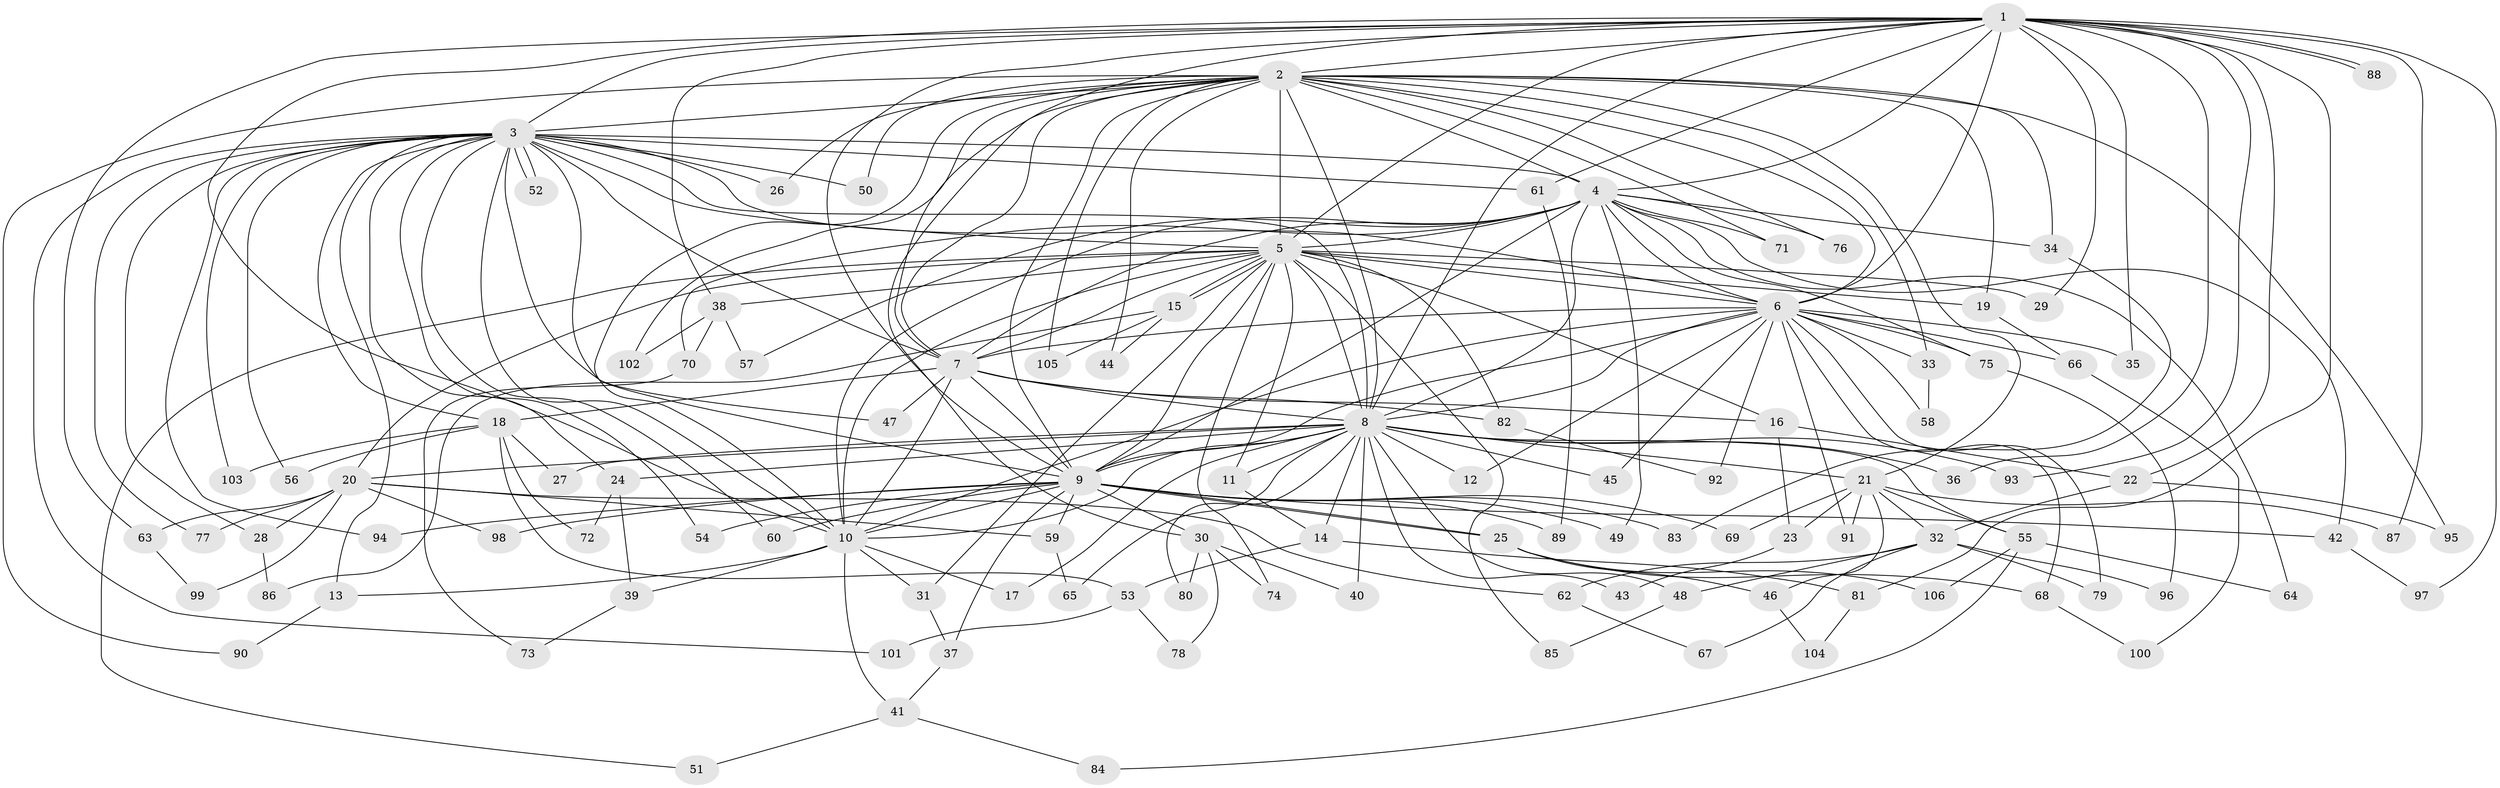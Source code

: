 // coarse degree distribution, {19: 0.037037037037037035, 25: 0.012345679012345678, 15: 0.012345679012345678, 31: 0.012345679012345678, 10: 0.037037037037037035, 24: 0.012345679012345678, 3: 0.16049382716049382, 2: 0.5432098765432098, 4: 0.08641975308641975, 5: 0.037037037037037035, 6: 0.024691358024691357, 7: 0.024691358024691357}
// Generated by graph-tools (version 1.1) at 2025/51/02/27/25 19:51:41]
// undirected, 106 vertices, 237 edges
graph export_dot {
graph [start="1"]
  node [color=gray90,style=filled];
  1;
  2;
  3;
  4;
  5;
  6;
  7;
  8;
  9;
  10;
  11;
  12;
  13;
  14;
  15;
  16;
  17;
  18;
  19;
  20;
  21;
  22;
  23;
  24;
  25;
  26;
  27;
  28;
  29;
  30;
  31;
  32;
  33;
  34;
  35;
  36;
  37;
  38;
  39;
  40;
  41;
  42;
  43;
  44;
  45;
  46;
  47;
  48;
  49;
  50;
  51;
  52;
  53;
  54;
  55;
  56;
  57;
  58;
  59;
  60;
  61;
  62;
  63;
  64;
  65;
  66;
  67;
  68;
  69;
  70;
  71;
  72;
  73;
  74;
  75;
  76;
  77;
  78;
  79;
  80;
  81;
  82;
  83;
  84;
  85;
  86;
  87;
  88;
  89;
  90;
  91;
  92;
  93;
  94;
  95;
  96;
  97;
  98;
  99;
  100;
  101;
  102;
  103;
  104;
  105;
  106;
  1 -- 2;
  1 -- 3;
  1 -- 4;
  1 -- 5;
  1 -- 6;
  1 -- 7;
  1 -- 8;
  1 -- 9;
  1 -- 10;
  1 -- 22;
  1 -- 29;
  1 -- 35;
  1 -- 36;
  1 -- 38;
  1 -- 61;
  1 -- 63;
  1 -- 81;
  1 -- 87;
  1 -- 88;
  1 -- 88;
  1 -- 93;
  1 -- 97;
  2 -- 3;
  2 -- 4;
  2 -- 5;
  2 -- 6;
  2 -- 7;
  2 -- 8;
  2 -- 9;
  2 -- 10;
  2 -- 19;
  2 -- 21;
  2 -- 26;
  2 -- 30;
  2 -- 33;
  2 -- 34;
  2 -- 44;
  2 -- 50;
  2 -- 71;
  2 -- 76;
  2 -- 90;
  2 -- 95;
  2 -- 102;
  2 -- 105;
  3 -- 4;
  3 -- 5;
  3 -- 6;
  3 -- 7;
  3 -- 8;
  3 -- 9;
  3 -- 10;
  3 -- 13;
  3 -- 18;
  3 -- 24;
  3 -- 26;
  3 -- 28;
  3 -- 47;
  3 -- 50;
  3 -- 52;
  3 -- 52;
  3 -- 54;
  3 -- 56;
  3 -- 60;
  3 -- 61;
  3 -- 77;
  3 -- 94;
  3 -- 101;
  3 -- 103;
  4 -- 5;
  4 -- 6;
  4 -- 7;
  4 -- 8;
  4 -- 9;
  4 -- 10;
  4 -- 34;
  4 -- 42;
  4 -- 49;
  4 -- 57;
  4 -- 64;
  4 -- 70;
  4 -- 71;
  4 -- 75;
  4 -- 76;
  5 -- 6;
  5 -- 7;
  5 -- 8;
  5 -- 9;
  5 -- 10;
  5 -- 11;
  5 -- 15;
  5 -- 15;
  5 -- 16;
  5 -- 19;
  5 -- 20;
  5 -- 29;
  5 -- 31;
  5 -- 38;
  5 -- 51;
  5 -- 74;
  5 -- 82;
  5 -- 85;
  6 -- 7;
  6 -- 8;
  6 -- 9;
  6 -- 10;
  6 -- 12;
  6 -- 33;
  6 -- 35;
  6 -- 45;
  6 -- 58;
  6 -- 66;
  6 -- 68;
  6 -- 75;
  6 -- 79;
  6 -- 91;
  6 -- 92;
  7 -- 8;
  7 -- 9;
  7 -- 10;
  7 -- 16;
  7 -- 18;
  7 -- 47;
  7 -- 82;
  8 -- 9;
  8 -- 10;
  8 -- 11;
  8 -- 12;
  8 -- 14;
  8 -- 17;
  8 -- 20;
  8 -- 21;
  8 -- 24;
  8 -- 27;
  8 -- 36;
  8 -- 40;
  8 -- 43;
  8 -- 45;
  8 -- 48;
  8 -- 55;
  8 -- 65;
  8 -- 80;
  8 -- 93;
  9 -- 10;
  9 -- 25;
  9 -- 25;
  9 -- 30;
  9 -- 37;
  9 -- 42;
  9 -- 49;
  9 -- 54;
  9 -- 59;
  9 -- 60;
  9 -- 69;
  9 -- 83;
  9 -- 89;
  9 -- 94;
  9 -- 98;
  10 -- 13;
  10 -- 17;
  10 -- 31;
  10 -- 39;
  10 -- 41;
  11 -- 14;
  13 -- 90;
  14 -- 53;
  14 -- 81;
  15 -- 44;
  15 -- 86;
  15 -- 105;
  16 -- 22;
  16 -- 23;
  18 -- 27;
  18 -- 53;
  18 -- 56;
  18 -- 72;
  18 -- 103;
  19 -- 66;
  20 -- 28;
  20 -- 59;
  20 -- 62;
  20 -- 63;
  20 -- 77;
  20 -- 98;
  20 -- 99;
  21 -- 23;
  21 -- 32;
  21 -- 46;
  21 -- 55;
  21 -- 69;
  21 -- 87;
  21 -- 91;
  22 -- 32;
  22 -- 95;
  23 -- 43;
  24 -- 39;
  24 -- 72;
  25 -- 46;
  25 -- 68;
  25 -- 106;
  28 -- 86;
  30 -- 40;
  30 -- 74;
  30 -- 78;
  30 -- 80;
  31 -- 37;
  32 -- 48;
  32 -- 62;
  32 -- 67;
  32 -- 79;
  32 -- 96;
  33 -- 58;
  34 -- 83;
  37 -- 41;
  38 -- 57;
  38 -- 70;
  38 -- 102;
  39 -- 73;
  41 -- 51;
  41 -- 84;
  42 -- 97;
  46 -- 104;
  48 -- 85;
  53 -- 78;
  53 -- 101;
  55 -- 64;
  55 -- 84;
  55 -- 106;
  59 -- 65;
  61 -- 89;
  62 -- 67;
  63 -- 99;
  66 -- 100;
  68 -- 100;
  70 -- 73;
  75 -- 96;
  81 -- 104;
  82 -- 92;
}
